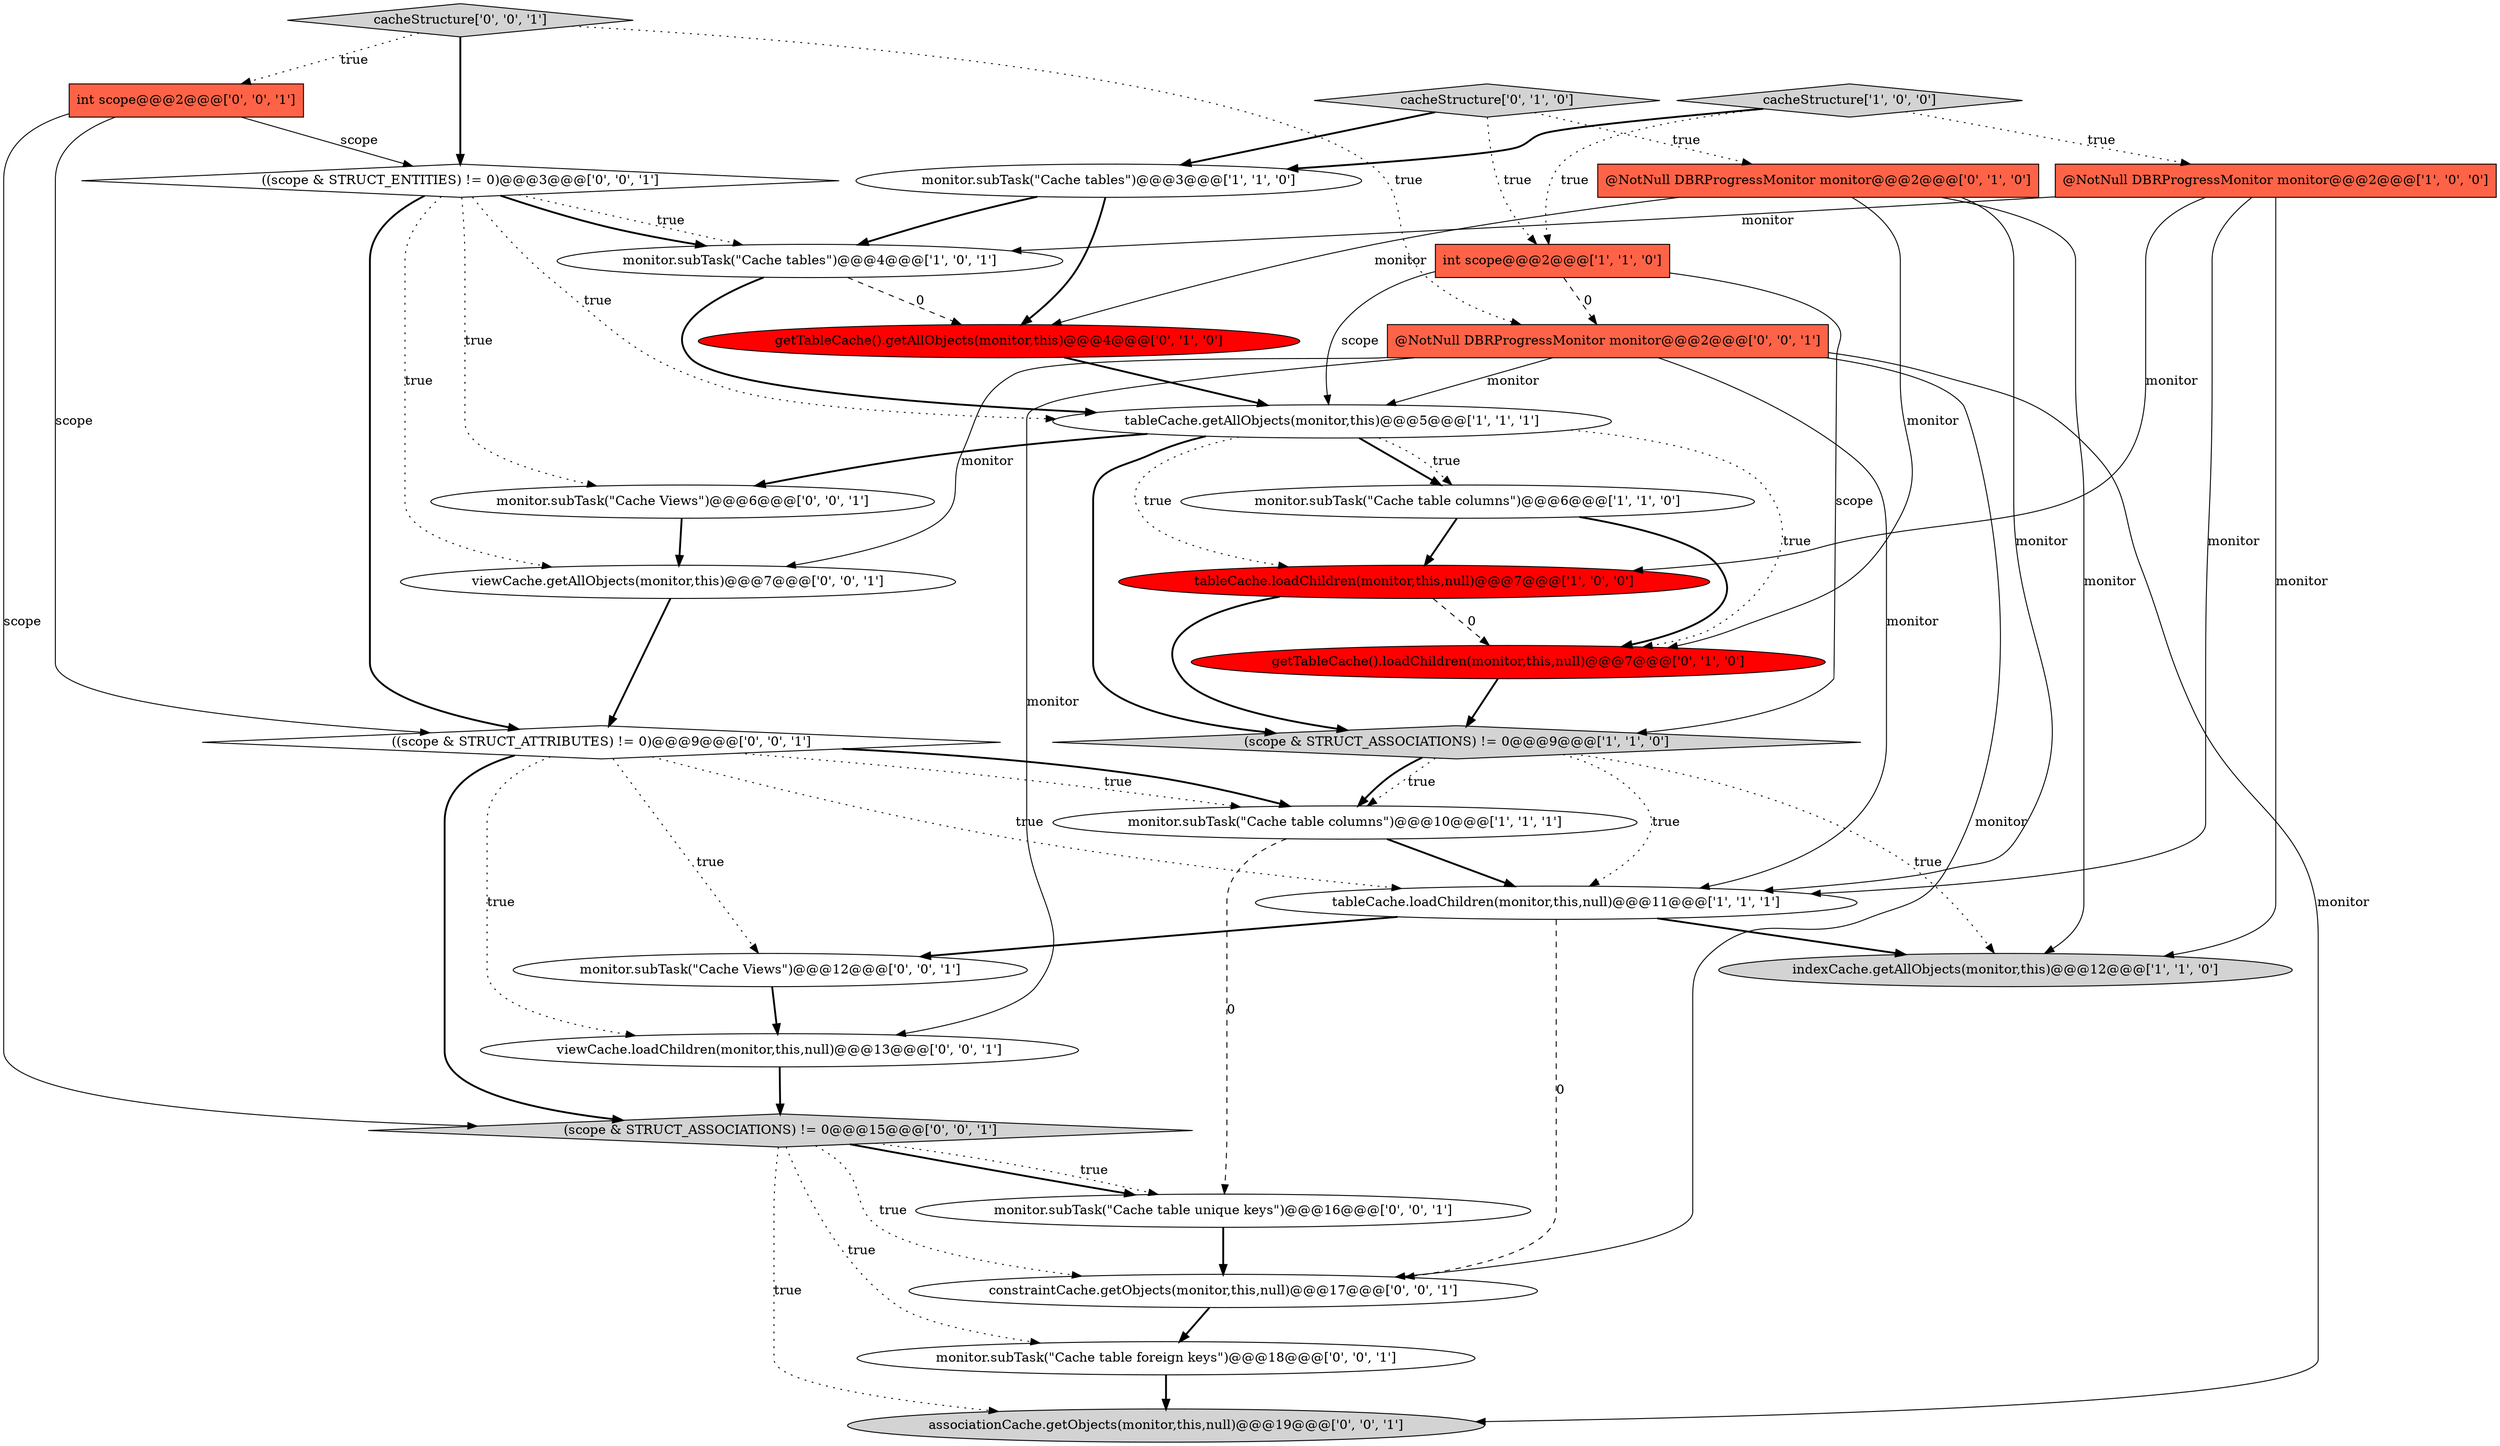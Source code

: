 digraph {
12 [style = filled, label = "@NotNull DBRProgressMonitor monitor@@@2@@@['0', '1', '0']", fillcolor = tomato, shape = box image = "AAA0AAABBB2BBB"];
28 [style = filled, label = "monitor.subTask(\"Cache Views\")@@@6@@@['0', '0', '1']", fillcolor = white, shape = ellipse image = "AAA0AAABBB3BBB"];
29 [style = filled, label = "monitor.subTask(\"Cache table foreign keys\")@@@18@@@['0', '0', '1']", fillcolor = white, shape = ellipse image = "AAA0AAABBB3BBB"];
19 [style = filled, label = "viewCache.loadChildren(monitor,this,null)@@@13@@@['0', '0', '1']", fillcolor = white, shape = ellipse image = "AAA0AAABBB3BBB"];
9 [style = filled, label = "monitor.subTask(\"Cache table columns\")@@@6@@@['1', '1', '0']", fillcolor = white, shape = ellipse image = "AAA0AAABBB1BBB"];
0 [style = filled, label = "tableCache.getAllObjects(monitor,this)@@@5@@@['1', '1', '1']", fillcolor = white, shape = ellipse image = "AAA0AAABBB1BBB"];
3 [style = filled, label = "@NotNull DBRProgressMonitor monitor@@@2@@@['1', '0', '0']", fillcolor = tomato, shape = box image = "AAA0AAABBB1BBB"];
1 [style = filled, label = "tableCache.loadChildren(monitor,this,null)@@@11@@@['1', '1', '1']", fillcolor = white, shape = ellipse image = "AAA0AAABBB1BBB"];
2 [style = filled, label = "indexCache.getAllObjects(monitor,this)@@@12@@@['1', '1', '0']", fillcolor = lightgray, shape = ellipse image = "AAA0AAABBB1BBB"];
4 [style = filled, label = "cacheStructure['1', '0', '0']", fillcolor = lightgray, shape = diamond image = "AAA0AAABBB1BBB"];
15 [style = filled, label = "getTableCache().loadChildren(monitor,this,null)@@@7@@@['0', '1', '0']", fillcolor = red, shape = ellipse image = "AAA1AAABBB2BBB"];
13 [style = filled, label = "cacheStructure['0', '1', '0']", fillcolor = lightgray, shape = diamond image = "AAA0AAABBB2BBB"];
14 [style = filled, label = "getTableCache().getAllObjects(monitor,this)@@@4@@@['0', '1', '0']", fillcolor = red, shape = ellipse image = "AAA1AAABBB2BBB"];
20 [style = filled, label = "int scope@@@2@@@['0', '0', '1']", fillcolor = tomato, shape = box image = "AAA0AAABBB3BBB"];
17 [style = filled, label = "viewCache.getAllObjects(monitor,this)@@@7@@@['0', '0', '1']", fillcolor = white, shape = ellipse image = "AAA0AAABBB3BBB"];
18 [style = filled, label = "cacheStructure['0', '0', '1']", fillcolor = lightgray, shape = diamond image = "AAA0AAABBB3BBB"];
16 [style = filled, label = "((scope & STRUCT_ENTITIES) != 0)@@@3@@@['0', '0', '1']", fillcolor = white, shape = diamond image = "AAA0AAABBB3BBB"];
25 [style = filled, label = "constraintCache.getObjects(monitor,this,null)@@@17@@@['0', '0', '1']", fillcolor = white, shape = ellipse image = "AAA0AAABBB3BBB"];
10 [style = filled, label = "tableCache.loadChildren(monitor,this,null)@@@7@@@['1', '0', '0']", fillcolor = red, shape = ellipse image = "AAA1AAABBB1BBB"];
5 [style = filled, label = "monitor.subTask(\"Cache tables\")@@@4@@@['1', '0', '1']", fillcolor = white, shape = ellipse image = "AAA0AAABBB1BBB"];
6 [style = filled, label = "monitor.subTask(\"Cache table columns\")@@@10@@@['1', '1', '1']", fillcolor = white, shape = ellipse image = "AAA0AAABBB1BBB"];
22 [style = filled, label = "monitor.subTask(\"Cache Views\")@@@12@@@['0', '0', '1']", fillcolor = white, shape = ellipse image = "AAA0AAABBB3BBB"];
27 [style = filled, label = "((scope & STRUCT_ATTRIBUTES) != 0)@@@9@@@['0', '0', '1']", fillcolor = white, shape = diamond image = "AAA0AAABBB3BBB"];
7 [style = filled, label = "(scope & STRUCT_ASSOCIATIONS) != 0@@@9@@@['1', '1', '0']", fillcolor = lightgray, shape = diamond image = "AAA0AAABBB1BBB"];
11 [style = filled, label = "int scope@@@2@@@['1', '1', '0']", fillcolor = tomato, shape = box image = "AAA0AAABBB1BBB"];
8 [style = filled, label = "monitor.subTask(\"Cache tables\")@@@3@@@['1', '1', '0']", fillcolor = white, shape = ellipse image = "AAA0AAABBB1BBB"];
24 [style = filled, label = "(scope & STRUCT_ASSOCIATIONS) != 0@@@15@@@['0', '0', '1']", fillcolor = lightgray, shape = diamond image = "AAA0AAABBB3BBB"];
23 [style = filled, label = "@NotNull DBRProgressMonitor monitor@@@2@@@['0', '0', '1']", fillcolor = tomato, shape = box image = "AAA0AAABBB3BBB"];
26 [style = filled, label = "monitor.subTask(\"Cache table unique keys\")@@@16@@@['0', '0', '1']", fillcolor = white, shape = ellipse image = "AAA0AAABBB3BBB"];
21 [style = filled, label = "associationCache.getObjects(monitor,this,null)@@@19@@@['0', '0', '1']", fillcolor = lightgray, shape = ellipse image = "AAA0AAABBB3BBB"];
10->15 [style = dashed, label="0"];
7->2 [style = dotted, label="true"];
20->24 [style = solid, label="scope"];
7->6 [style = dotted, label="true"];
0->9 [style = bold, label=""];
27->1 [style = dotted, label="true"];
5->14 [style = dashed, label="0"];
27->22 [style = dotted, label="true"];
15->7 [style = bold, label=""];
3->1 [style = solid, label="monitor"];
16->27 [style = bold, label=""];
23->0 [style = solid, label="monitor"];
22->19 [style = bold, label=""];
0->10 [style = dotted, label="true"];
13->12 [style = dotted, label="true"];
24->25 [style = dotted, label="true"];
0->15 [style = dotted, label="true"];
23->17 [style = solid, label="monitor"];
23->1 [style = solid, label="monitor"];
26->25 [style = bold, label=""];
16->17 [style = dotted, label="true"];
24->29 [style = dotted, label="true"];
3->2 [style = solid, label="monitor"];
4->11 [style = dotted, label="true"];
8->14 [style = bold, label=""];
11->23 [style = dashed, label="0"];
3->10 [style = solid, label="monitor"];
12->2 [style = solid, label="monitor"];
23->25 [style = solid, label="monitor"];
9->10 [style = bold, label=""];
25->29 [style = bold, label=""];
18->23 [style = dotted, label="true"];
18->20 [style = dotted, label="true"];
10->7 [style = bold, label=""];
27->19 [style = dotted, label="true"];
27->6 [style = bold, label=""];
29->21 [style = bold, label=""];
0->7 [style = bold, label=""];
11->0 [style = solid, label="scope"];
1->22 [style = bold, label=""];
12->1 [style = solid, label="monitor"];
19->24 [style = bold, label=""];
6->1 [style = bold, label=""];
24->26 [style = bold, label=""];
11->7 [style = solid, label="scope"];
4->3 [style = dotted, label="true"];
16->0 [style = dotted, label="true"];
8->5 [style = bold, label=""];
12->15 [style = solid, label="monitor"];
5->0 [style = bold, label=""];
14->0 [style = bold, label=""];
24->26 [style = dotted, label="true"];
20->27 [style = solid, label="scope"];
9->15 [style = bold, label=""];
20->16 [style = solid, label="scope"];
6->26 [style = dashed, label="0"];
3->5 [style = solid, label="monitor"];
7->6 [style = bold, label=""];
16->5 [style = dotted, label="true"];
16->5 [style = bold, label=""];
23->21 [style = solid, label="monitor"];
28->17 [style = bold, label=""];
4->8 [style = bold, label=""];
13->11 [style = dotted, label="true"];
12->14 [style = solid, label="monitor"];
27->24 [style = bold, label=""];
1->2 [style = bold, label=""];
27->6 [style = dotted, label="true"];
17->27 [style = bold, label=""];
13->8 [style = bold, label=""];
16->28 [style = dotted, label="true"];
7->1 [style = dotted, label="true"];
1->25 [style = dashed, label="0"];
24->21 [style = dotted, label="true"];
0->9 [style = dotted, label="true"];
23->19 [style = solid, label="monitor"];
0->28 [style = bold, label=""];
18->16 [style = bold, label=""];
}
